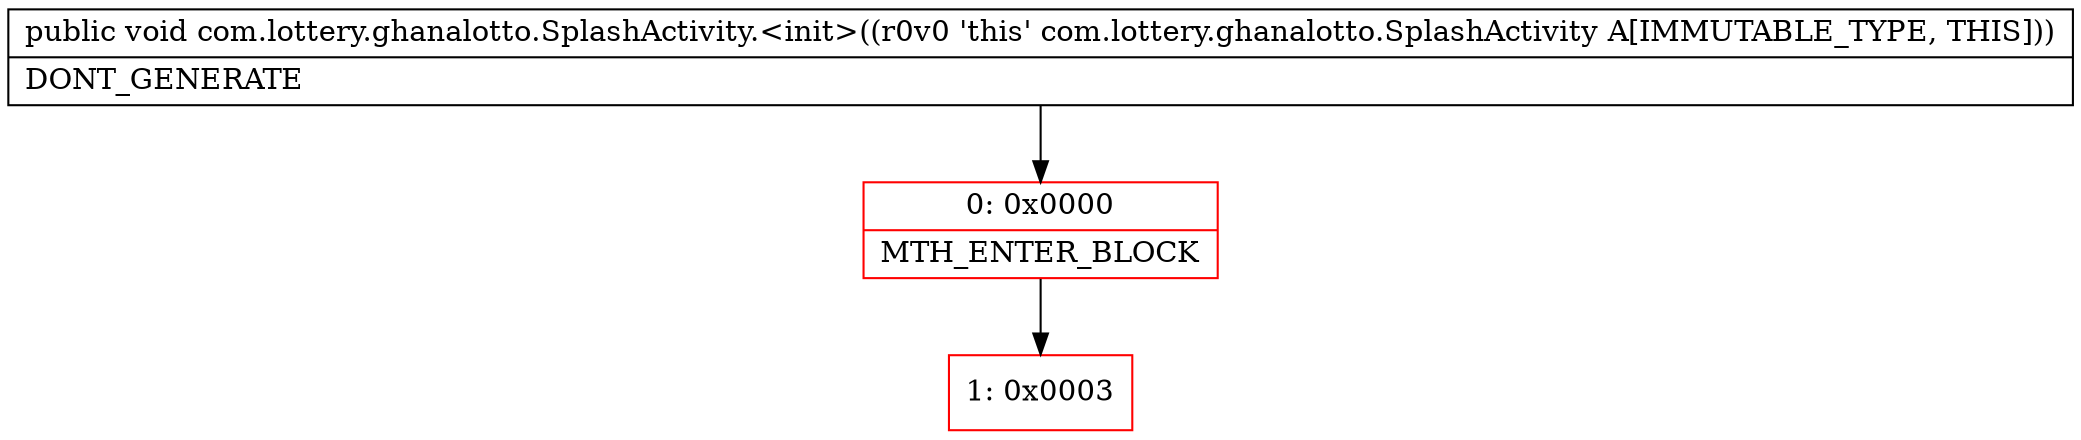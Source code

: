 digraph "CFG forcom.lottery.ghanalotto.SplashActivity.\<init\>()V" {
subgraph cluster_Region_1872189176 {
label = "R(0)";
node [shape=record,color=blue];
}
Node_0 [shape=record,color=red,label="{0\:\ 0x0000|MTH_ENTER_BLOCK\l}"];
Node_1 [shape=record,color=red,label="{1\:\ 0x0003}"];
MethodNode[shape=record,label="{public void com.lottery.ghanalotto.SplashActivity.\<init\>((r0v0 'this' com.lottery.ghanalotto.SplashActivity A[IMMUTABLE_TYPE, THIS]))  | DONT_GENERATE\l}"];
MethodNode -> Node_0;
Node_0 -> Node_1;
}

